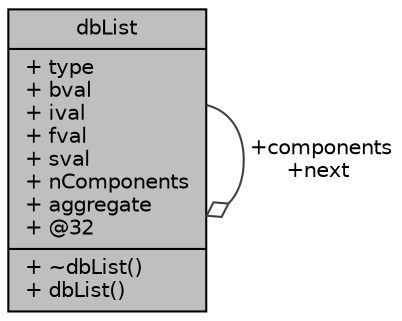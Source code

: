 digraph "dbList"
{
 // INTERACTIVE_SVG=YES
 // LATEX_PDF_SIZE
  edge [fontname="Helvetica",fontsize="10",labelfontname="Helvetica",labelfontsize="10"];
  node [fontname="Helvetica",fontsize="10",shape=record];
  Node1 [label="{dbList\n|+ type\l+ bval\l+ ival\l+ fval\l+ sval\l+ nComponents\l+ aggregate\l+ @32\l|+ ~dbList()\l+ dbList()\l}",height=0.2,width=0.4,color="black", fillcolor="grey75", style="filled", fontcolor="black",tooltip=" "];
  Node1 -> Node1 [color="grey25",fontsize="10",style="solid",label=" +components\n+next" ,arrowhead="odiamond",fontname="Helvetica"];
}
